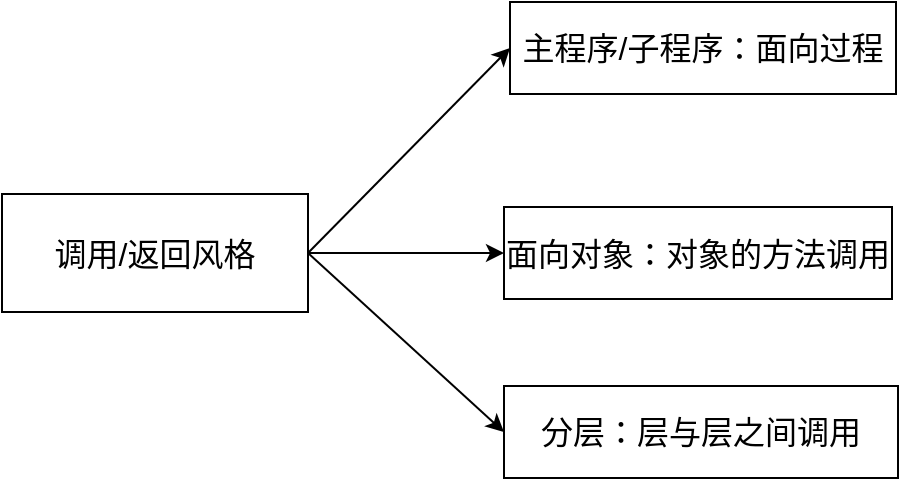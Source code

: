 <mxfile version="21.7.5" type="github">
  <diagram name="第 1 页" id="edIoZuRB3zaZxlKi64ll">
    <mxGraphModel dx="1239" dy="667" grid="0" gridSize="10" guides="1" tooltips="1" connect="1" arrows="1" fold="1" page="1" pageScale="1" pageWidth="1600" pageHeight="1200" math="0" shadow="0">
      <root>
        <mxCell id="0" />
        <mxCell id="1" parent="0" />
        <mxCell id="UY6UssRv_SOol4y7VN9k-5" style="rounded=0;orthogonalLoop=1;jettySize=auto;html=1;exitX=1;exitY=0.5;exitDx=0;exitDy=0;entryX=0;entryY=0.5;entryDx=0;entryDy=0;" edge="1" parent="1" source="UY6UssRv_SOol4y7VN9k-1" target="UY6UssRv_SOol4y7VN9k-2">
          <mxGeometry relative="1" as="geometry" />
        </mxCell>
        <mxCell id="UY6UssRv_SOol4y7VN9k-6" style="edgeStyle=orthogonalEdgeStyle;rounded=0;orthogonalLoop=1;jettySize=auto;html=1;exitX=1;exitY=0.5;exitDx=0;exitDy=0;entryX=0;entryY=0.5;entryDx=0;entryDy=0;" edge="1" parent="1" source="UY6UssRv_SOol4y7VN9k-1" target="UY6UssRv_SOol4y7VN9k-4">
          <mxGeometry relative="1" as="geometry" />
        </mxCell>
        <mxCell id="UY6UssRv_SOol4y7VN9k-7" style="rounded=0;orthogonalLoop=1;jettySize=auto;html=1;exitX=1;exitY=0.5;exitDx=0;exitDy=0;entryX=0;entryY=0.5;entryDx=0;entryDy=0;" edge="1" parent="1" source="UY6UssRv_SOol4y7VN9k-1" target="UY6UssRv_SOol4y7VN9k-3">
          <mxGeometry relative="1" as="geometry" />
        </mxCell>
        <mxCell id="UY6UssRv_SOol4y7VN9k-1" value="调用/返回风格" style="rounded=0;whiteSpace=wrap;html=1;fontSize=16;" vertex="1" parent="1">
          <mxGeometry x="191" y="400" width="153" height="59" as="geometry" />
        </mxCell>
        <mxCell id="UY6UssRv_SOol4y7VN9k-2" value="主程序/子程序：面向过程" style="rounded=0;whiteSpace=wrap;html=1;fontSize=16;" vertex="1" parent="1">
          <mxGeometry x="445" y="304" width="193" height="46" as="geometry" />
        </mxCell>
        <mxCell id="UY6UssRv_SOol4y7VN9k-3" value="分层：层与层之间调用" style="rounded=0;whiteSpace=wrap;html=1;fontSize=16;" vertex="1" parent="1">
          <mxGeometry x="442" y="496" width="197" height="46" as="geometry" />
        </mxCell>
        <mxCell id="UY6UssRv_SOol4y7VN9k-4" value="面向对象：对象的方法调用" style="rounded=0;whiteSpace=wrap;html=1;fontSize=16;" vertex="1" parent="1">
          <mxGeometry x="442" y="406.5" width="194" height="46" as="geometry" />
        </mxCell>
      </root>
    </mxGraphModel>
  </diagram>
</mxfile>

